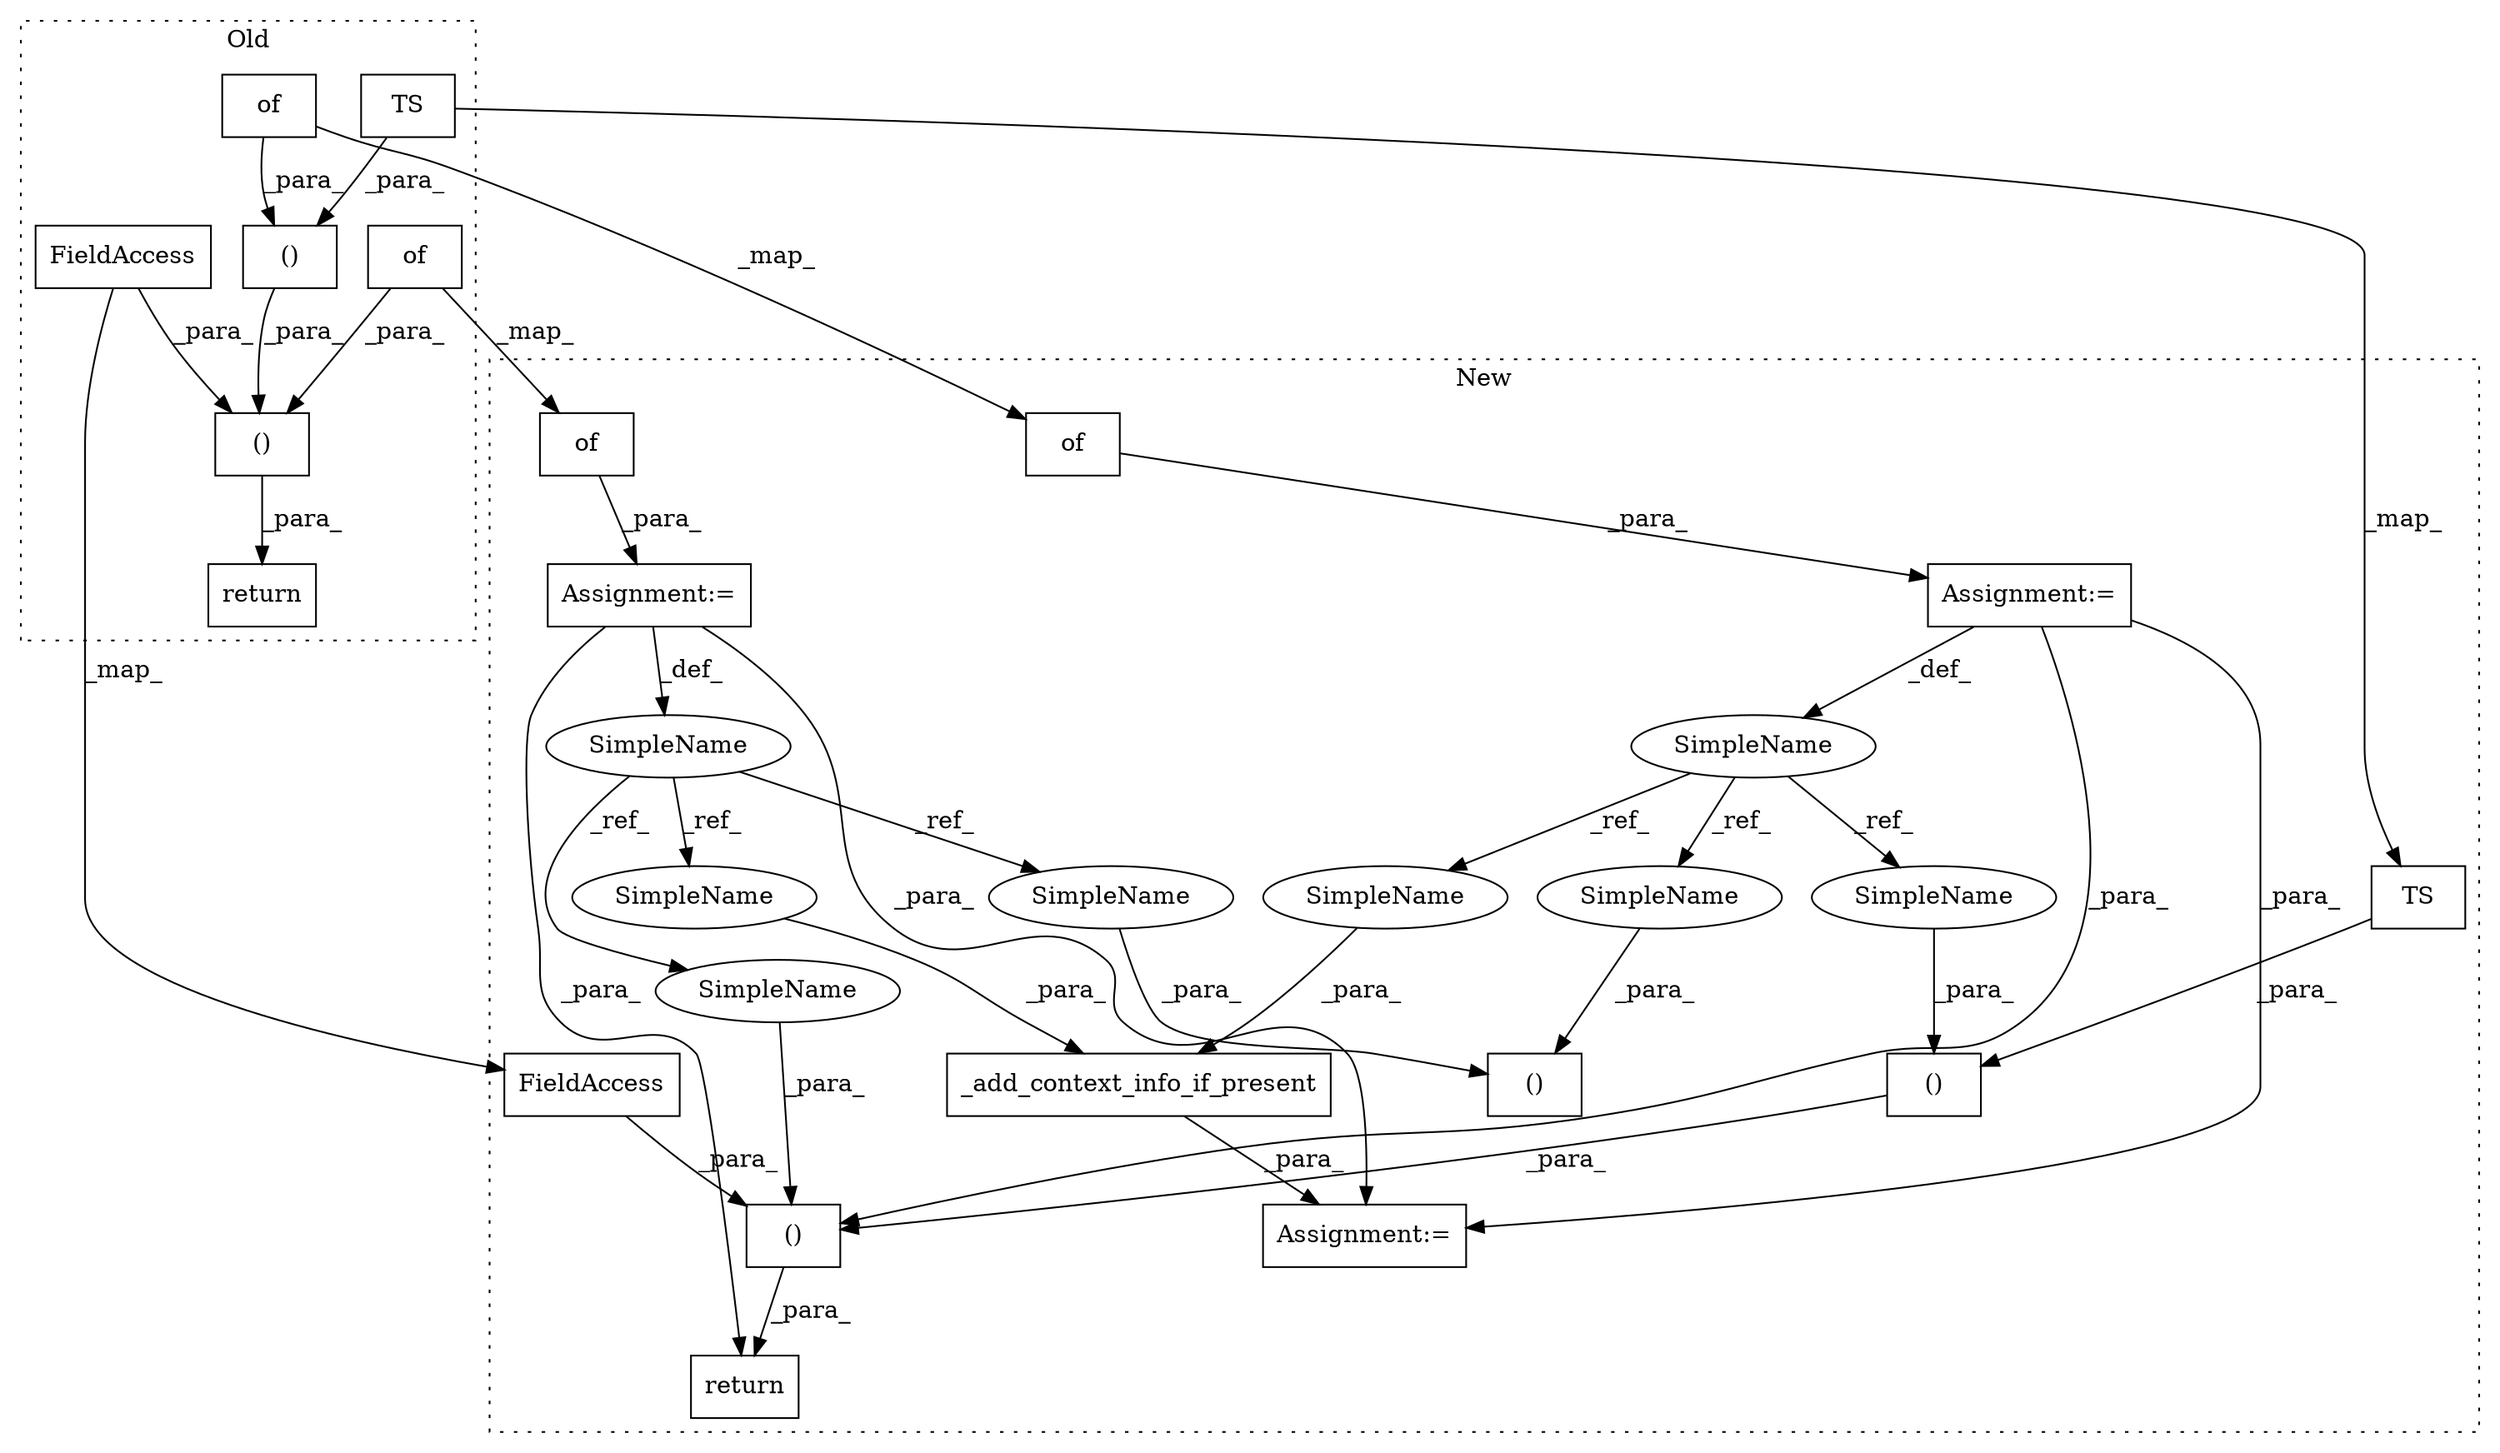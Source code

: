 digraph G {
subgraph cluster0 {
1 [label="()" a="106" s="1313" l="267" shape="box"];
4 [label="of" a="32" s="1318,1384" l="3,1" shape="box"];
5 [label="()" a="106" s="1435" l="144" shape="box"];
7 [label="of" a="32" s="1439,1535" l="3,1" shape="box"];
14 [label="TS" a="32" s="1549,1578" l="3,1" shape="box"];
18 [label="return" a="41" s="1297" l="16" shape="box"];
21 [label="FieldAccess" a="22" s="1398" l="18" shape="box"];
label = "Old";
style="dotted";
}
subgraph cluster1 {
2 [label="_add_context_info_if_present" a="32" s="1938,1979" l="29,1" shape="box"];
3 [label="of" a="32" s="1715,1781" l="3,1" shape="box"];
6 [label="()" a="106" s="1907" l="24" shape="box"];
8 [label="of" a="32" s="1799,1895" l="3,1" shape="box"];
9 [label="()" a="106" s="2058" l="49" shape="box"];
10 [label="SimpleName" a="42" s="1705" l="5" shape="ellipse"];
11 [label="()" a="106" s="2002" l="106" shape="box"];
12 [label="SimpleName" a="42" s="1788" l="6" shape="ellipse"];
13 [label="TS" a="32" s="2077,2106" l="3,1" shape="box"];
15 [label="Assignment:=" a="7" s="1931" l="2" shape="box"];
16 [label="Assignment:=" a="7" s="1710" l="1" shape="box"];
17 [label="Assignment:=" a="7" s="1794" l="1" shape="box"];
19 [label="return" a="41" s="1986" l="16" shape="box"];
20 [label="FieldAccess" a="22" s="2021" l="18" shape="box"];
22 [label="SimpleName" a="42" s="1967" l="5" shape="ellipse"];
23 [label="SimpleName" a="42" s="2003" l="5" shape="ellipse"];
24 [label="SimpleName" a="42" s="1907" l="5" shape="ellipse"];
25 [label="SimpleName" a="42" s="1925" l="6" shape="ellipse"];
26 [label="SimpleName" a="42" s="2058" l="6" shape="ellipse"];
27 [label="SimpleName" a="42" s="1973" l="6" shape="ellipse"];
label = "New";
style="dotted";
}
1 -> 18 [label="_para_"];
2 -> 15 [label="_para_"];
3 -> 16 [label="_para_"];
4 -> 1 [label="_para_"];
4 -> 3 [label="_map_"];
5 -> 1 [label="_para_"];
7 -> 5 [label="_para_"];
7 -> 8 [label="_map_"];
8 -> 17 [label="_para_"];
9 -> 11 [label="_para_"];
10 -> 24 [label="_ref_"];
10 -> 22 [label="_ref_"];
10 -> 23 [label="_ref_"];
11 -> 19 [label="_para_"];
12 -> 25 [label="_ref_"];
12 -> 27 [label="_ref_"];
12 -> 26 [label="_ref_"];
13 -> 9 [label="_para_"];
14 -> 13 [label="_map_"];
14 -> 5 [label="_para_"];
16 -> 19 [label="_para_"];
16 -> 10 [label="_def_"];
16 -> 15 [label="_para_"];
17 -> 11 [label="_para_"];
17 -> 15 [label="_para_"];
17 -> 12 [label="_def_"];
20 -> 11 [label="_para_"];
21 -> 1 [label="_para_"];
21 -> 20 [label="_map_"];
22 -> 2 [label="_para_"];
23 -> 11 [label="_para_"];
24 -> 6 [label="_para_"];
25 -> 6 [label="_para_"];
26 -> 9 [label="_para_"];
27 -> 2 [label="_para_"];
}